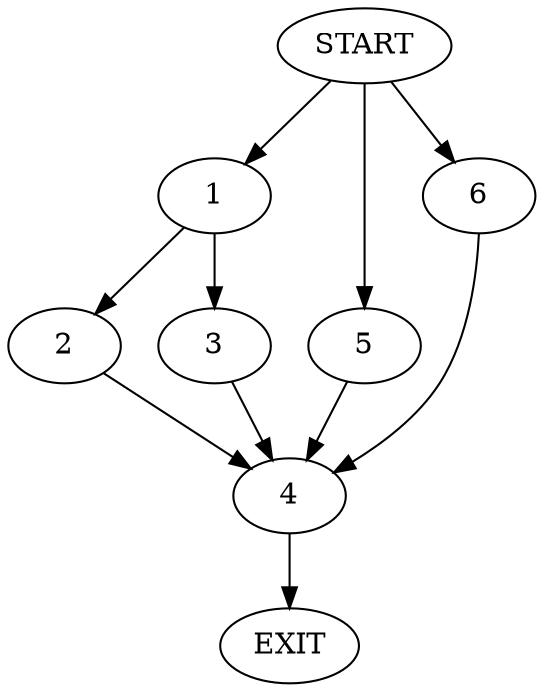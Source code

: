 digraph {
0 [label="START"]
7 [label="EXIT"]
0 -> 1
1 -> 2
1 -> 3
3 -> 4
2 -> 4
4 -> 7
0 -> 5
5 -> 4
0 -> 6
6 -> 4
}
